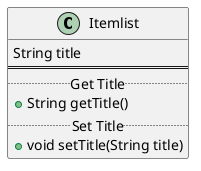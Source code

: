 @startuml
class Itemlist{
String title
==
.. Get Title ..
+ String getTitle()
.. Set Title ..
+ void setTitle(String title)
}

@enduml